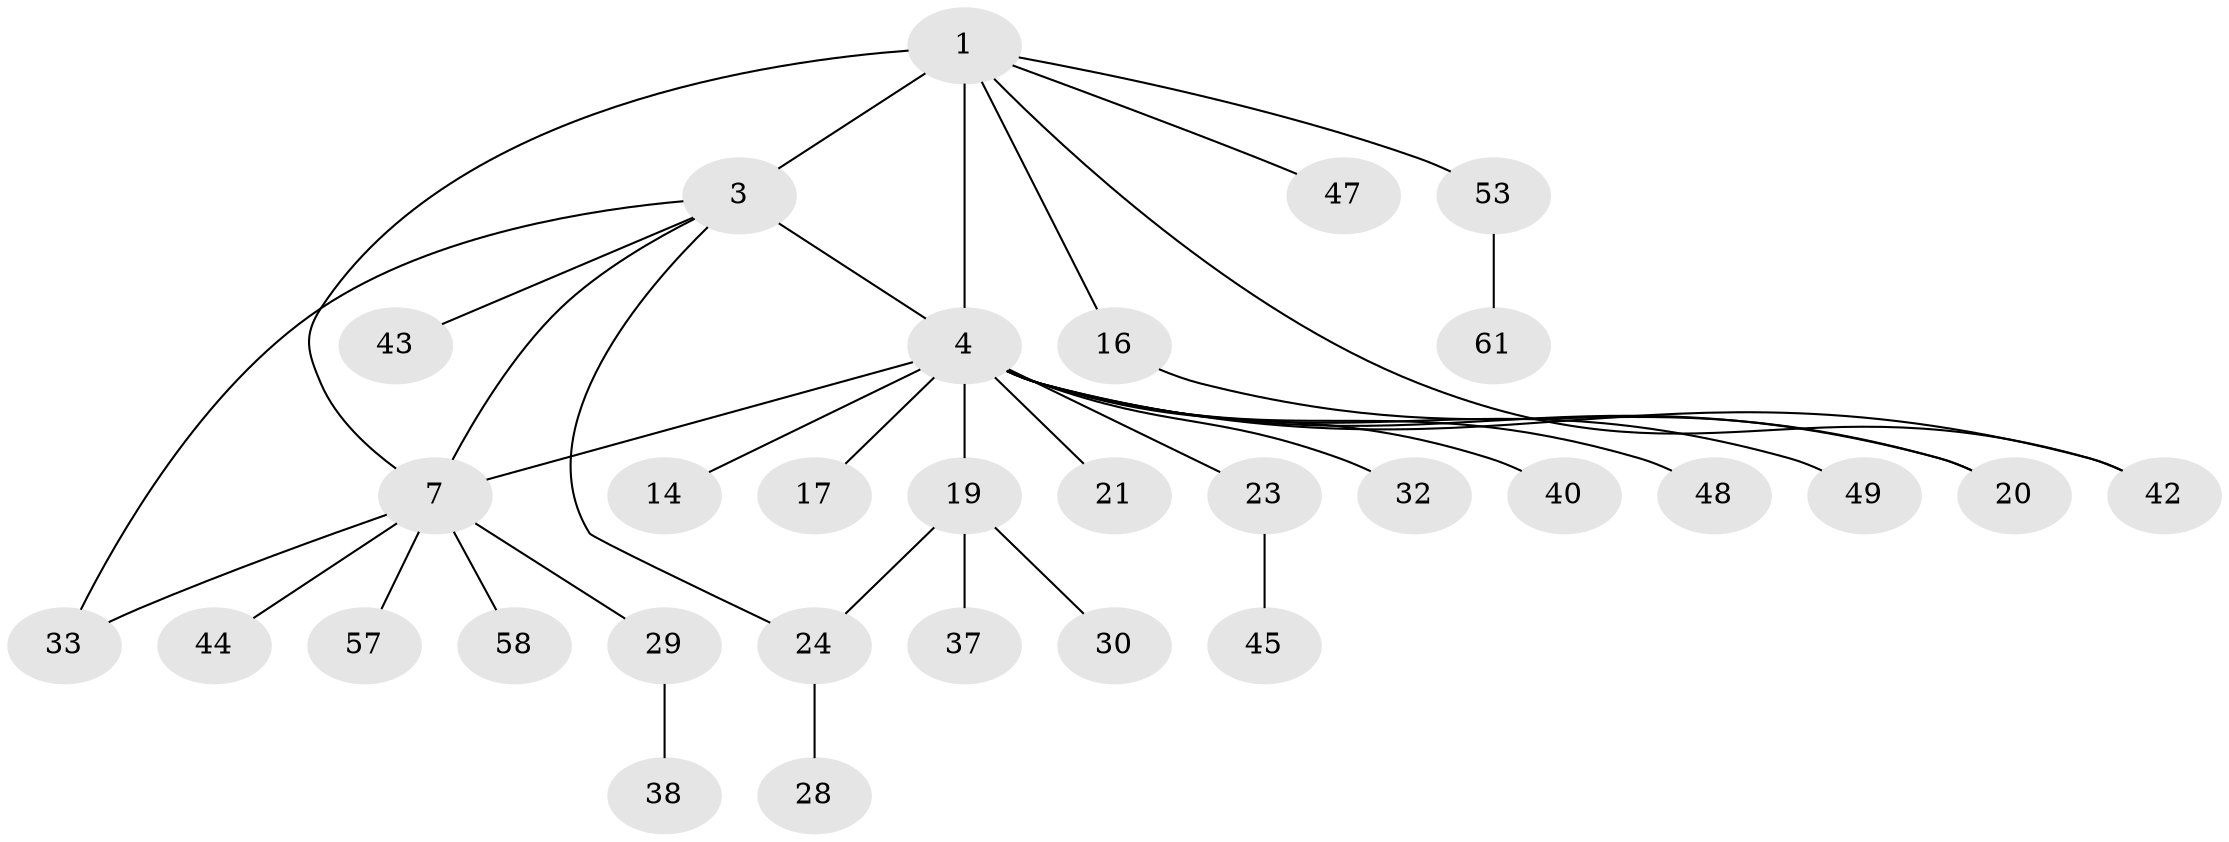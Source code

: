 // original degree distribution, {3: 0.06451612903225806, 8: 0.03225806451612903, 4: 0.06451612903225806, 5: 0.11290322580645161, 6: 0.016129032258064516, 7: 0.016129032258064516, 2: 0.3064516129032258, 1: 0.3870967741935484}
// Generated by graph-tools (version 1.1) at 2025/15/03/09/25 04:15:55]
// undirected, 31 vertices, 37 edges
graph export_dot {
graph [start="1"]
  node [color=gray90,style=filled];
  1 [super="+2"];
  3 [super="+10"];
  4 [super="+9+5+39"];
  7 [super="+8+26+12+31"];
  14;
  16;
  17 [super="+50+25+18"];
  19 [super="+22+60"];
  20;
  21;
  23 [super="+41"];
  24;
  28;
  29;
  30;
  32;
  33 [super="+46"];
  37;
  38 [super="+54"];
  40;
  42 [super="+51"];
  43;
  44;
  45;
  47;
  48;
  49 [super="+62"];
  53;
  57;
  58;
  61;
  1 -- 3 [weight=2];
  1 -- 4 [weight=2];
  1 -- 42;
  1 -- 47;
  1 -- 16;
  1 -- 53;
  1 -- 7;
  3 -- 43;
  3 -- 33;
  3 -- 4 [weight=2];
  3 -- 24;
  3 -- 7;
  4 -- 7 [weight=3];
  4 -- 40 [weight=2];
  4 -- 42;
  4 -- 14 [weight=2];
  4 -- 19;
  4 -- 21;
  4 -- 32;
  4 -- 48;
  4 -- 17;
  4 -- 49;
  4 -- 20;
  4 -- 23;
  7 -- 57;
  7 -- 33;
  7 -- 58;
  7 -- 44;
  7 -- 29;
  16 -- 20;
  19 -- 24;
  19 -- 37;
  19 -- 30;
  23 -- 45;
  24 -- 28;
  29 -- 38;
  53 -- 61;
}
